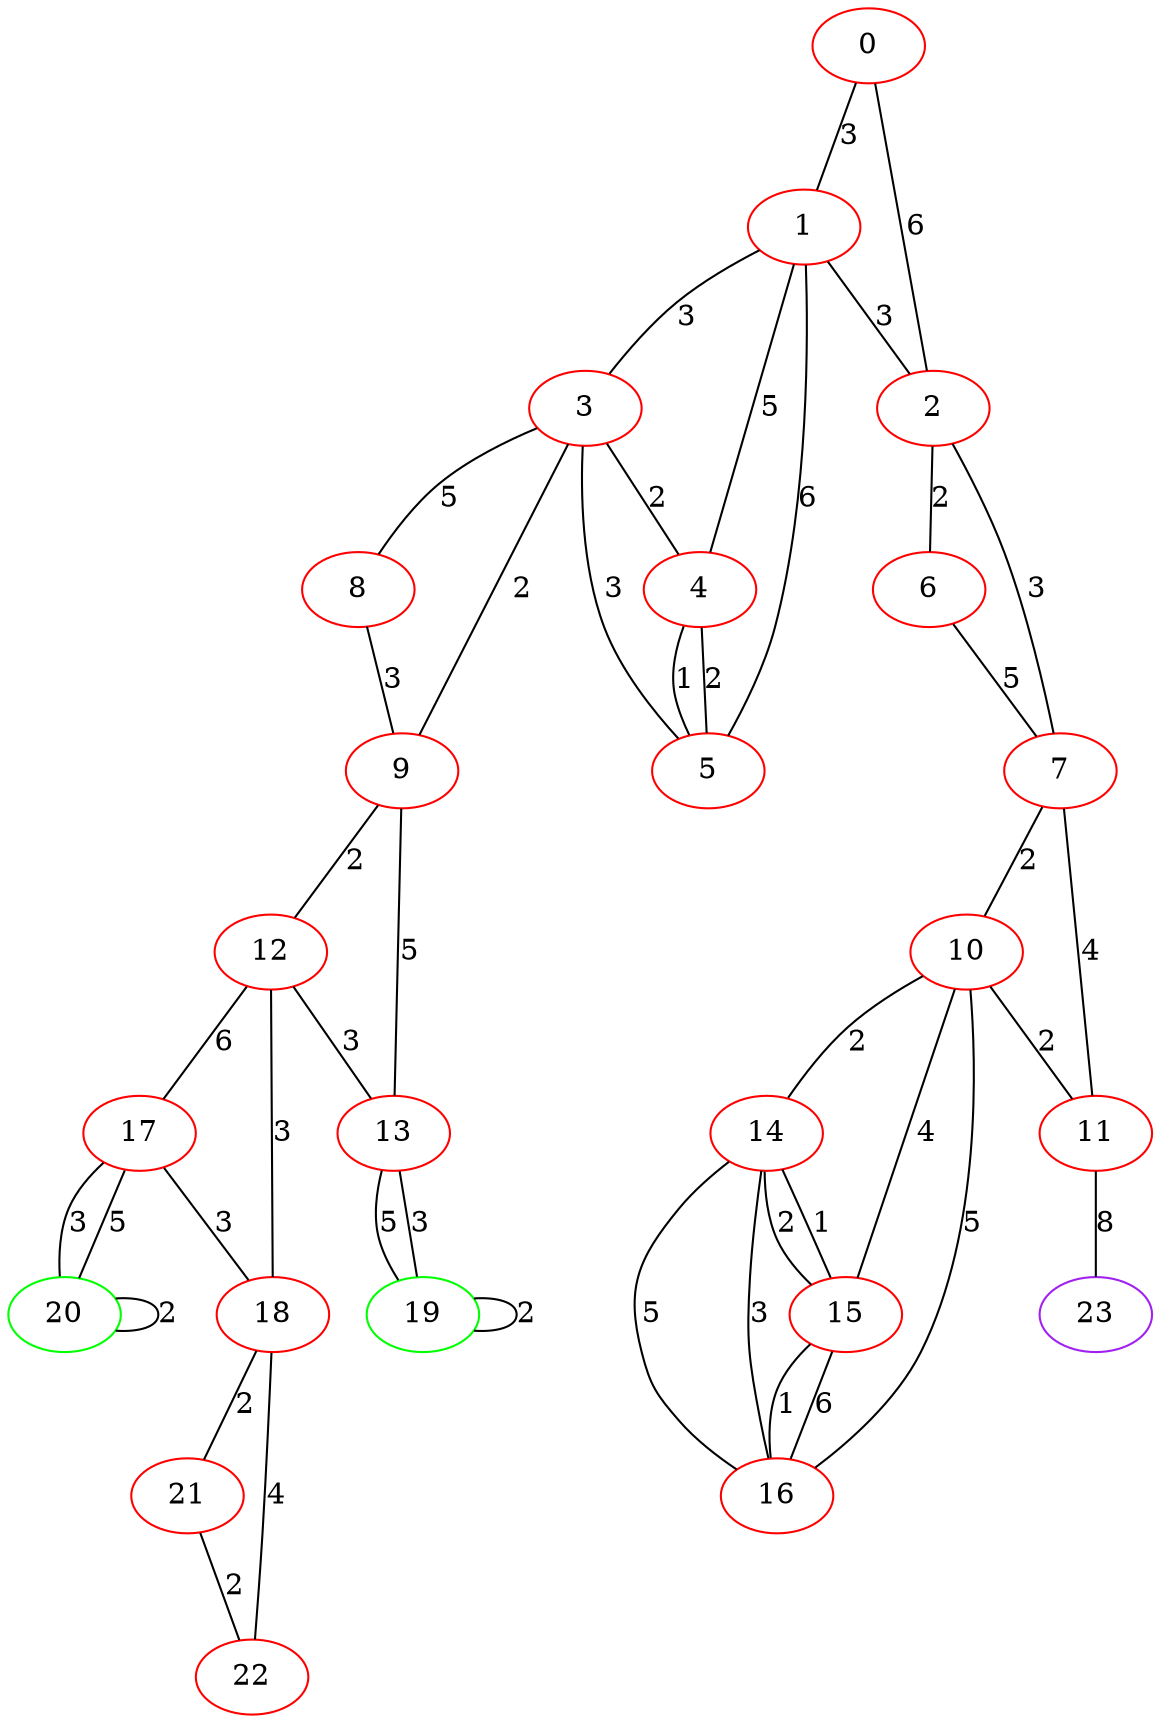 graph "" {
0 [color=red, weight=1];
1 [color=red, weight=1];
2 [color=red, weight=1];
3 [color=red, weight=1];
4 [color=red, weight=1];
5 [color=red, weight=1];
6 [color=red, weight=1];
7 [color=red, weight=1];
8 [color=red, weight=1];
9 [color=red, weight=1];
10 [color=red, weight=1];
11 [color=red, weight=1];
12 [color=red, weight=1];
13 [color=red, weight=1];
14 [color=red, weight=1];
15 [color=red, weight=1];
16 [color=red, weight=1];
17 [color=red, weight=1];
18 [color=red, weight=1];
19 [color=green, weight=2];
20 [color=green, weight=2];
21 [color=red, weight=1];
22 [color=red, weight=1];
23 [color=purple, weight=4];
0 -- 1  [key=0, label=3];
0 -- 2  [key=0, label=6];
1 -- 2  [key=0, label=3];
1 -- 3  [key=0, label=3];
1 -- 4  [key=0, label=5];
1 -- 5  [key=0, label=6];
2 -- 6  [key=0, label=2];
2 -- 7  [key=0, label=3];
3 -- 8  [key=0, label=5];
3 -- 4  [key=0, label=2];
3 -- 5  [key=0, label=3];
3 -- 9  [key=0, label=2];
4 -- 5  [key=0, label=1];
4 -- 5  [key=1, label=2];
6 -- 7  [key=0, label=5];
7 -- 11  [key=0, label=4];
7 -- 10  [key=0, label=2];
8 -- 9  [key=0, label=3];
9 -- 12  [key=0, label=2];
9 -- 13  [key=0, label=5];
10 -- 16  [key=0, label=5];
10 -- 11  [key=0, label=2];
10 -- 14  [key=0, label=2];
10 -- 15  [key=0, label=4];
11 -- 23  [key=0, label=8];
12 -- 18  [key=0, label=3];
12 -- 13  [key=0, label=3];
12 -- 17  [key=0, label=6];
13 -- 19  [key=0, label=3];
13 -- 19  [key=1, label=5];
14 -- 16  [key=0, label=5];
14 -- 16  [key=1, label=3];
14 -- 15  [key=0, label=1];
14 -- 15  [key=1, label=2];
15 -- 16  [key=0, label=6];
15 -- 16  [key=1, label=1];
17 -- 18  [key=0, label=3];
17 -- 20  [key=0, label=5];
17 -- 20  [key=1, label=3];
18 -- 21  [key=0, label=2];
18 -- 22  [key=0, label=4];
19 -- 19  [key=0, label=2];
20 -- 20  [key=0, label=2];
21 -- 22  [key=0, label=2];
}
